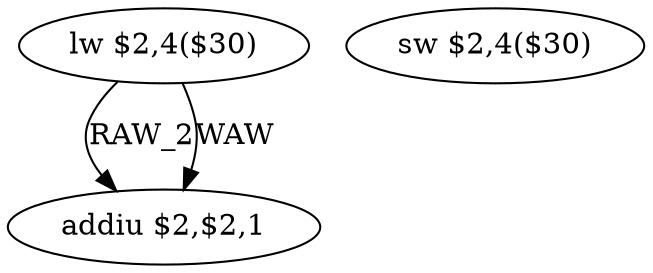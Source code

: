 digraph G1 {
node [shape = ellipse];
i0 [label = "lw $2,4($30)"] ;
i0 ->  i1 [label= "RAW_2"];
i0 ->  i1 [label= "WAW"];
i1 [label = "addiu $2,$2,1"] ;
i2 [label = "sw $2,4($30)"] ;
}
